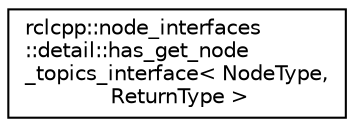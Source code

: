 digraph "Graphical Class Hierarchy"
{
  edge [fontname="Helvetica",fontsize="10",labelfontname="Helvetica",labelfontsize="10"];
  node [fontname="Helvetica",fontsize="10",shape=record];
  rankdir="LR";
  Node0 [label="rclcpp::node_interfaces\l::detail::has_get_node\l_topics_interface\< NodeType,\l ReturnType \>",height=0.2,width=0.4,color="black", fillcolor="white", style="filled",URL="$structrclcpp_1_1node__interfaces_1_1detail_1_1has__get__node__topics__interface.html"];
}
